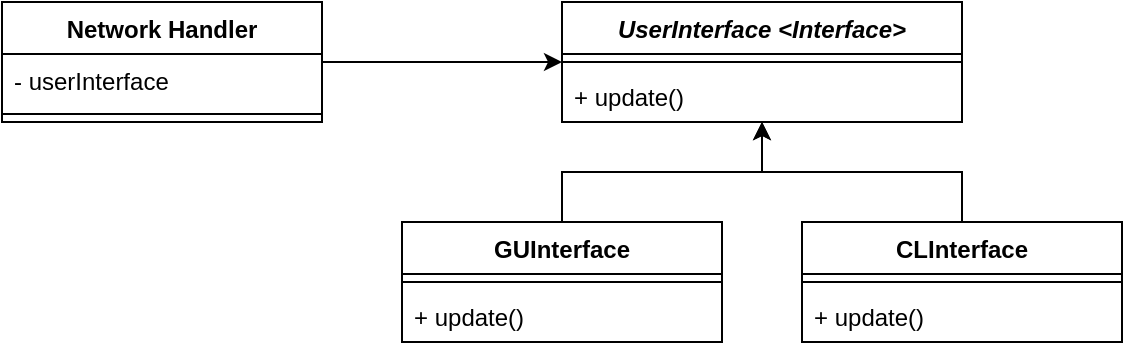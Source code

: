 <mxfile version="12.9.3" type="device"><diagram id="UAFC6MinmMITBBsObyeO" name="Page-1"><mxGraphModel dx="1086" dy="806" grid="1" gridSize="10" guides="1" tooltips="1" connect="1" arrows="1" fold="1" page="1" pageScale="1" pageWidth="827" pageHeight="1169" math="0" shadow="0"><root><mxCell id="0"/><mxCell id="1" parent="0"/><mxCell id="F3xf0ik2DvhP7xKevAls-14" value="" style="edgeStyle=orthogonalEdgeStyle;rounded=0;orthogonalLoop=1;jettySize=auto;html=1;" edge="1" parent="1" source="F3xf0ik2DvhP7xKevAls-1" target="F3xf0ik2DvhP7xKevAls-5"><mxGeometry relative="1" as="geometry"><mxPoint x="400" y="310" as="targetPoint"/></mxGeometry></mxCell><mxCell id="F3xf0ik2DvhP7xKevAls-1" value="Network Handler" style="swimlane;fontStyle=1;align=center;verticalAlign=top;childLayout=stackLayout;horizontal=1;startSize=26;horizontalStack=0;resizeParent=1;resizeParentMax=0;resizeLast=0;collapsible=1;marginBottom=0;" vertex="1" parent="1"><mxGeometry x="160" y="280" width="160" height="60" as="geometry"/></mxCell><mxCell id="F3xf0ik2DvhP7xKevAls-2" value="- userInterface" style="text;strokeColor=none;fillColor=none;align=left;verticalAlign=top;spacingLeft=4;spacingRight=4;overflow=hidden;rotatable=0;points=[[0,0.5],[1,0.5]];portConstraint=eastwest;" vertex="1" parent="F3xf0ik2DvhP7xKevAls-1"><mxGeometry y="26" width="160" height="26" as="geometry"/></mxCell><mxCell id="F3xf0ik2DvhP7xKevAls-3" value="" style="line;strokeWidth=1;fillColor=none;align=left;verticalAlign=middle;spacingTop=-1;spacingLeft=3;spacingRight=3;rotatable=0;labelPosition=right;points=[];portConstraint=eastwest;" vertex="1" parent="F3xf0ik2DvhP7xKevAls-1"><mxGeometry y="52" width="160" height="8" as="geometry"/></mxCell><mxCell id="F3xf0ik2DvhP7xKevAls-5" value="UserInterface &lt;Interface&gt;" style="swimlane;fontStyle=3;align=center;verticalAlign=top;childLayout=stackLayout;horizontal=1;startSize=26;horizontalStack=0;resizeParent=1;resizeParentMax=0;resizeLast=0;collapsible=1;marginBottom=0;" vertex="1" parent="1"><mxGeometry x="440" y="280" width="200" height="60" as="geometry"/></mxCell><mxCell id="F3xf0ik2DvhP7xKevAls-7" value="" style="line;strokeWidth=1;fillColor=none;align=left;verticalAlign=middle;spacingTop=-1;spacingLeft=3;spacingRight=3;rotatable=0;labelPosition=right;points=[];portConstraint=eastwest;" vertex="1" parent="F3xf0ik2DvhP7xKevAls-5"><mxGeometry y="26" width="200" height="8" as="geometry"/></mxCell><mxCell id="F3xf0ik2DvhP7xKevAls-8" value="+ update()" style="text;strokeColor=none;fillColor=none;align=left;verticalAlign=top;spacingLeft=4;spacingRight=4;overflow=hidden;rotatable=0;points=[[0,0.5],[1,0.5]];portConstraint=eastwest;" vertex="1" parent="F3xf0ik2DvhP7xKevAls-5"><mxGeometry y="34" width="200" height="26" as="geometry"/></mxCell><mxCell id="F3xf0ik2DvhP7xKevAls-24" style="edgeStyle=orthogonalEdgeStyle;rounded=0;orthogonalLoop=1;jettySize=auto;html=1;exitX=0.5;exitY=0;exitDx=0;exitDy=0;" edge="1" parent="1" source="F3xf0ik2DvhP7xKevAls-15" target="F3xf0ik2DvhP7xKevAls-5"><mxGeometry relative="1" as="geometry"/></mxCell><mxCell id="F3xf0ik2DvhP7xKevAls-15" value="GUInterface" style="swimlane;fontStyle=1;align=center;verticalAlign=top;childLayout=stackLayout;horizontal=1;startSize=26;horizontalStack=0;resizeParent=1;resizeParentMax=0;resizeLast=0;collapsible=1;marginBottom=0;" vertex="1" parent="1"><mxGeometry x="360" y="390" width="160" height="60" as="geometry"/></mxCell><mxCell id="F3xf0ik2DvhP7xKevAls-17" value="" style="line;strokeWidth=1;fillColor=none;align=left;verticalAlign=middle;spacingTop=-1;spacingLeft=3;spacingRight=3;rotatable=0;labelPosition=right;points=[];portConstraint=eastwest;" vertex="1" parent="F3xf0ik2DvhP7xKevAls-15"><mxGeometry y="26" width="160" height="8" as="geometry"/></mxCell><mxCell id="F3xf0ik2DvhP7xKevAls-18" value="+ update()" style="text;strokeColor=none;fillColor=none;align=left;verticalAlign=top;spacingLeft=4;spacingRight=4;overflow=hidden;rotatable=0;points=[[0,0.5],[1,0.5]];portConstraint=eastwest;" vertex="1" parent="F3xf0ik2DvhP7xKevAls-15"><mxGeometry y="34" width="160" height="26" as="geometry"/></mxCell><mxCell id="F3xf0ik2DvhP7xKevAls-25" style="edgeStyle=orthogonalEdgeStyle;rounded=0;orthogonalLoop=1;jettySize=auto;html=1;exitX=0.5;exitY=0;exitDx=0;exitDy=0;" edge="1" parent="1" source="F3xf0ik2DvhP7xKevAls-19" target="F3xf0ik2DvhP7xKevAls-5"><mxGeometry relative="1" as="geometry"/></mxCell><mxCell id="F3xf0ik2DvhP7xKevAls-19" value="CLInterface" style="swimlane;fontStyle=1;align=center;verticalAlign=top;childLayout=stackLayout;horizontal=1;startSize=26;horizontalStack=0;resizeParent=1;resizeParentMax=0;resizeLast=0;collapsible=1;marginBottom=0;" vertex="1" parent="1"><mxGeometry x="560" y="390" width="160" height="60" as="geometry"/></mxCell><mxCell id="F3xf0ik2DvhP7xKevAls-21" value="" style="line;strokeWidth=1;fillColor=none;align=left;verticalAlign=middle;spacingTop=-1;spacingLeft=3;spacingRight=3;rotatable=0;labelPosition=right;points=[];portConstraint=eastwest;" vertex="1" parent="F3xf0ik2DvhP7xKevAls-19"><mxGeometry y="26" width="160" height="8" as="geometry"/></mxCell><mxCell id="F3xf0ik2DvhP7xKevAls-22" value="+ update()" style="text;strokeColor=none;fillColor=none;align=left;verticalAlign=top;spacingLeft=4;spacingRight=4;overflow=hidden;rotatable=0;points=[[0,0.5],[1,0.5]];portConstraint=eastwest;" vertex="1" parent="F3xf0ik2DvhP7xKevAls-19"><mxGeometry y="34" width="160" height="26" as="geometry"/></mxCell></root></mxGraphModel></diagram></mxfile>